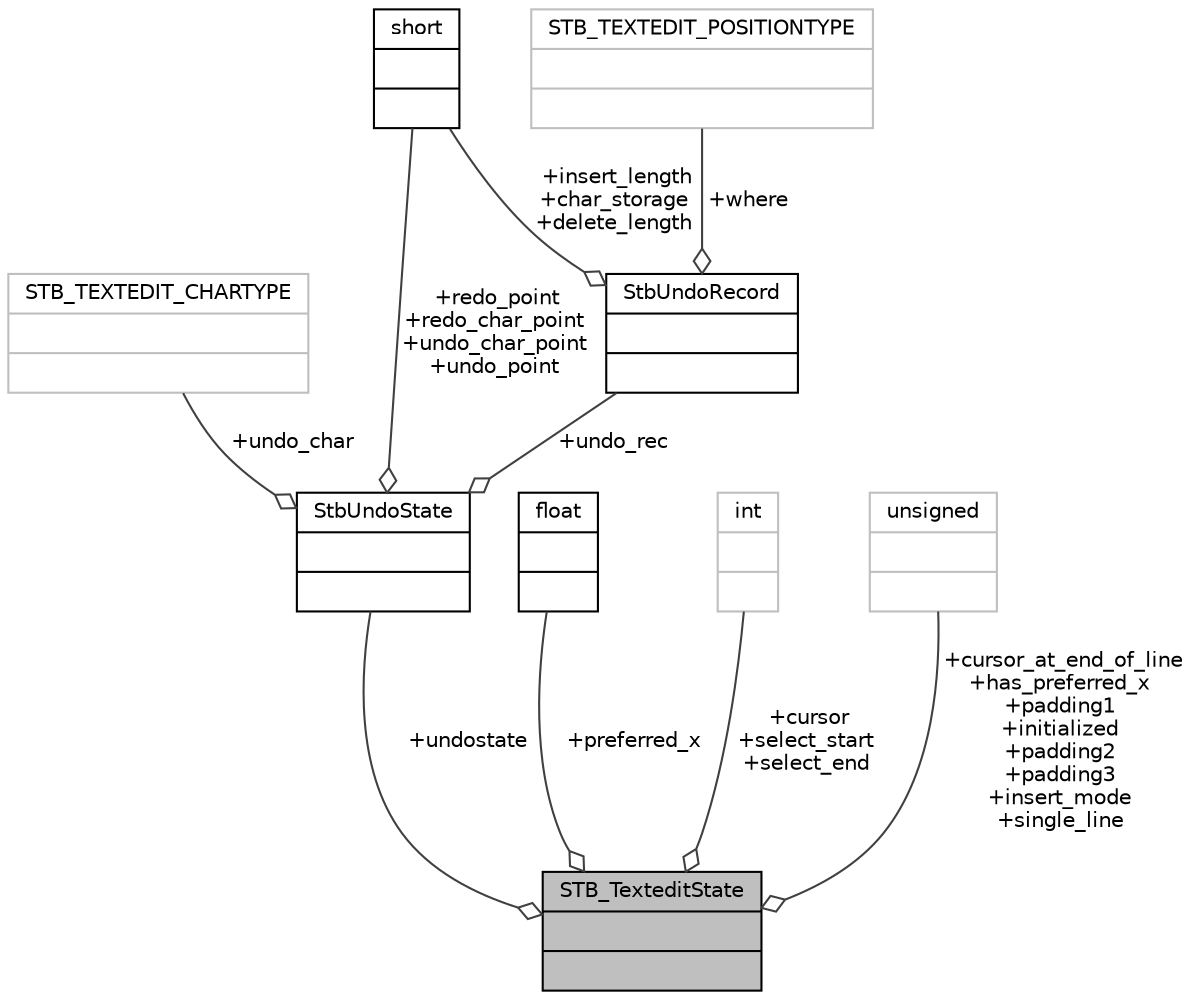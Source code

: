 digraph "STB_TexteditState"
{
 // INTERACTIVE_SVG=YES
  bgcolor="transparent";
  edge [fontname="Helvetica",fontsize="10",labelfontname="Helvetica",labelfontsize="10"];
  node [fontname="Helvetica",fontsize="10",shape=record];
  Node1 [label="{STB_TexteditState\n||}",height=0.2,width=0.4,color="black", fillcolor="grey75", style="filled", fontcolor="black"];
  Node2 -> Node1 [color="grey25",fontsize="10",style="solid",label=" +undostate" ,arrowhead="odiamond",fontname="Helvetica"];
  Node2 [label="{StbUndoState\n||}",height=0.2,width=0.4,color="black",URL="$da/d59/structStbUndoState.html"];
  Node3 -> Node2 [color="grey25",fontsize="10",style="solid",label=" +undo_char" ,arrowhead="odiamond",fontname="Helvetica"];
  Node3 [label="{STB_TEXTEDIT_CHARTYPE\n||}",height=0.2,width=0.4,color="grey75"];
  Node4 -> Node2 [color="grey25",fontsize="10",style="solid",label=" +undo_rec" ,arrowhead="odiamond",fontname="Helvetica"];
  Node4 [label="{StbUndoRecord\n||}",height=0.2,width=0.4,color="black",URL="$da/d11/structStbUndoRecord.html"];
  Node5 -> Node4 [color="grey25",fontsize="10",style="solid",label=" +insert_length\n+char_storage\n+delete_length" ,arrowhead="odiamond",fontname="Helvetica"];
  Node5 [label="{short\n||}",height=0.2,width=0.4,color="black",URL="$dc/d10/classshort.html"];
  Node6 -> Node4 [color="grey25",fontsize="10",style="solid",label=" +where" ,arrowhead="odiamond",fontname="Helvetica"];
  Node6 [label="{STB_TEXTEDIT_POSITIONTYPE\n||}",height=0.2,width=0.4,color="grey75"];
  Node5 -> Node2 [color="grey25",fontsize="10",style="solid",label=" +redo_point\n+redo_char_point\n+undo_char_point\n+undo_point" ,arrowhead="odiamond",fontname="Helvetica"];
  Node7 -> Node1 [color="grey25",fontsize="10",style="solid",label=" +preferred_x" ,arrowhead="odiamond",fontname="Helvetica"];
  Node7 [label="{float\n||}",height=0.2,width=0.4,color="black",URL="$d4/dc3/classfloat.html"];
  Node8 -> Node1 [color="grey25",fontsize="10",style="solid",label=" +cursor\n+select_start\n+select_end" ,arrowhead="odiamond",fontname="Helvetica"];
  Node8 [label="{int\n||}",height=0.2,width=0.4,color="grey75"];
  Node9 -> Node1 [color="grey25",fontsize="10",style="solid",label=" +cursor_at_end_of_line\n+has_preferred_x\n+padding1\n+initialized\n+padding2\n+padding3\n+insert_mode\n+single_line" ,arrowhead="odiamond",fontname="Helvetica"];
  Node9 [label="{unsigned\n||}",height=0.2,width=0.4,color="grey75"];
}
